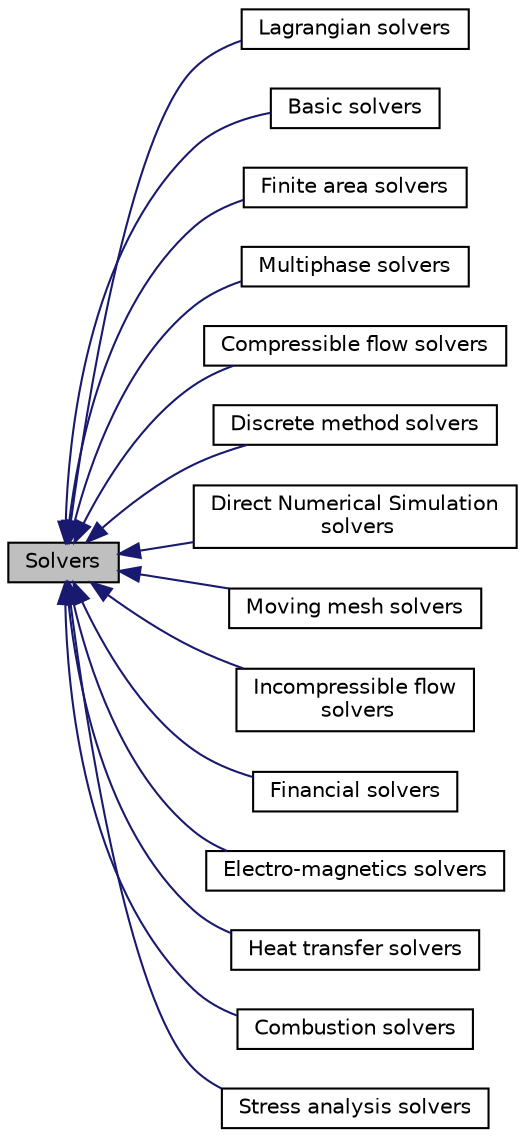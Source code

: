 digraph "Solvers"
{
  bgcolor="transparent";
  edge [fontname="Helvetica",fontsize="10",labelfontname="Helvetica",labelfontsize="10"];
  node [fontname="Helvetica",fontsize="10",shape=record];
  rankdir=LR;
  Node12 [label="Lagrangian solvers",height=0.2,width=0.4,color="black",URL="$group__grpLagrangianSolvers.html"];
  Node1 [label="Basic solvers",height=0.2,width=0.4,color="black",URL="$group__grpBasicSolvers.html"];
  Node7 [label="Finite area solvers",height=0.2,width=0.4,color="black",URL="$group__grpFiniteAreaSolvers.html"];
  Node13 [label="Multiphase solvers",height=0.2,width=0.4,color="black",URL="$group__grpMultiphaseSolvers.html"];
  Node3 [label="Compressible flow solvers",height=0.2,width=0.4,color="black",URL="$group__grpCompressibleSolvers.html"];
  Node4 [label="Discrete method solvers",height=0.2,width=0.4,color="black",URL="$group__grpDiscreteMethodsSolvers.html"];
  Node5 [label="Direct Numerical Simulation\l solvers",height=0.2,width=0.4,color="black",URL="$group__grpDNSSolvers.html"];
  Node0 [label="Solvers",height=0.2,width=0.4,color="black", fillcolor="grey75", style="filled" fontcolor="black"];
  Node6 [label="Moving mesh solvers",height=0.2,width=0.4,color="black",URL="$group__grpMovingMeshSolvers.html"];
  Node11 [label="Incompressible flow\l solvers",height=0.2,width=0.4,color="black",URL="$group__grpIncompressibleSolvers.html"];
  Node9 [label="Financial solvers",height=0.2,width=0.4,color="black",URL="$group__grpFinancialSolvers.html"];
  Node8 [label="Electro-magnetics solvers",height=0.2,width=0.4,color="black",URL="$group__grpElectroMagneticsSolvers.html"];
  Node10 [label="Heat transfer solvers",height=0.2,width=0.4,color="black",URL="$group__grpHeatTransferSolvers.html"];
  Node2 [label="Combustion solvers",height=0.2,width=0.4,color="black",URL="$group__grpCombustionSolvers.html"];
  Node14 [label="Stress analysis solvers",height=0.2,width=0.4,color="black",URL="$group__grpStressAnalysisSolvers.html"];
  Node0->Node1 [shape=plaintext, color="midnightblue", dir="back", style="solid"];
  Node0->Node2 [shape=plaintext, color="midnightblue", dir="back", style="solid"];
  Node0->Node3 [shape=plaintext, color="midnightblue", dir="back", style="solid"];
  Node0->Node4 [shape=plaintext, color="midnightblue", dir="back", style="solid"];
  Node0->Node5 [shape=plaintext, color="midnightblue", dir="back", style="solid"];
  Node0->Node6 [shape=plaintext, color="midnightblue", dir="back", style="solid"];
  Node0->Node7 [shape=plaintext, color="midnightblue", dir="back", style="solid"];
  Node0->Node8 [shape=plaintext, color="midnightblue", dir="back", style="solid"];
  Node0->Node9 [shape=plaintext, color="midnightblue", dir="back", style="solid"];
  Node0->Node10 [shape=plaintext, color="midnightblue", dir="back", style="solid"];
  Node0->Node11 [shape=plaintext, color="midnightblue", dir="back", style="solid"];
  Node0->Node12 [shape=plaintext, color="midnightblue", dir="back", style="solid"];
  Node0->Node13 [shape=plaintext, color="midnightblue", dir="back", style="solid"];
  Node0->Node14 [shape=plaintext, color="midnightblue", dir="back", style="solid"];
}
